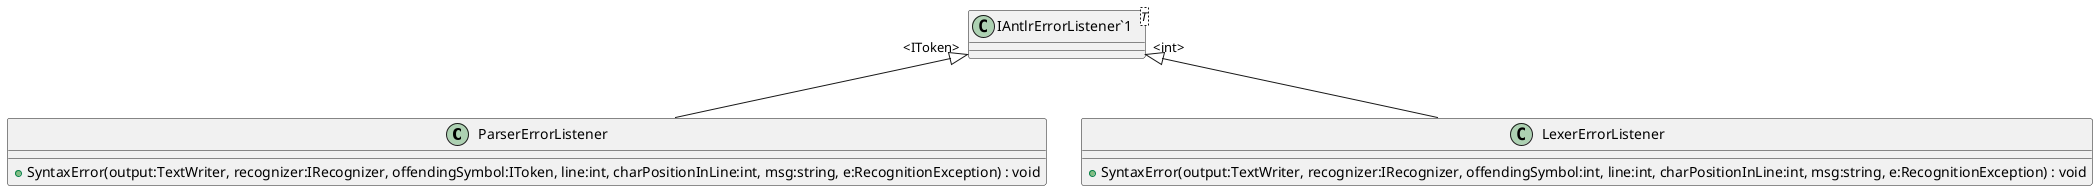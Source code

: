 @startuml
class ParserErrorListener {
    + SyntaxError(output:TextWriter, recognizer:IRecognizer, offendingSymbol:IToken, line:int, charPositionInLine:int, msg:string, e:RecognitionException) : void
}
class LexerErrorListener {
    + SyntaxError(output:TextWriter, recognizer:IRecognizer, offendingSymbol:int, line:int, charPositionInLine:int, msg:string, e:RecognitionException) : void
}
class "IAntlrErrorListener`1"<T> {
}
"IAntlrErrorListener`1" "<IToken>" <|-- ParserErrorListener
"IAntlrErrorListener`1" "<int>" <|-- LexerErrorListener
@enduml
